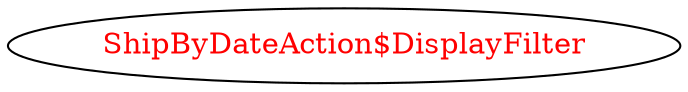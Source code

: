 digraph dependencyGraph {
 concentrate=true;
 ranksep="2.0";
 rankdir="LR"; 
 splines="ortho";
"ShipByDateAction$DisplayFilter" [fontcolor="red"];
}
